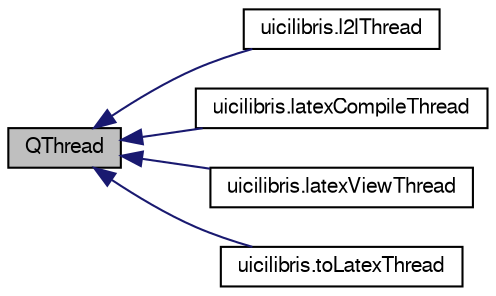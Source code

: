 digraph G
{
  edge [fontname="FreeSans",fontsize="10",labelfontname="FreeSans",labelfontsize="10"];
  node [fontname="FreeSans",fontsize="10",shape=record];
  rankdir="LR";
  Node1 [label="QThread",height=0.2,width=0.4,color="black", fillcolor="grey75", style="filled" fontcolor="black"];
  Node1 -> Node2 [dir="back",color="midnightblue",fontsize="10",style="solid",fontname="FreeSans"];
  Node2 [label="uicilibris.l2lThread",height=0.2,width=0.4,color="black", fillcolor="white", style="filled",URL="$classuicilibris_1_1l2lThread.html",tooltip="a class to run linksToLatex on the behalf of a main window it will accept an url and a text for its i..."];
  Node1 -> Node3 [dir="back",color="midnightblue",fontsize="10",style="solid",fontname="FreeSans"];
  Node3 [label="uicilibris.latexCompileThread",height=0.2,width=0.4,color="black", fillcolor="white", style="filled",URL="$classuicilibris_1_1latexCompileThread.html",tooltip="a class to compile a Latex source into a temporary directory when the thread terminates, it sends back an object with the necessary pointers to the compiled stuff"];
  Node1 -> Node4 [dir="back",color="midnightblue",fontsize="10",style="solid",fontname="FreeSans"];
  Node4 [label="uicilibris.latexViewThread",height=0.2,width=0.4,color="black", fillcolor="white", style="filled",URL="$classuicilibris_1_1latexViewThread.html",tooltip="a class to view a PDF file inside a thread"];
  Node1 -> Node5 [dir="back",color="midnightblue",fontsize="10",style="solid",fontname="FreeSans"];
  Node5 [label="uicilibris.toLatexThread",height=0.2,width=0.4,color="black", fillcolor="white", style="filled",URL="$classuicilibris_1_1toLatexThread.html",tooltip="a class to expand wiki code to Latex source"];
}
